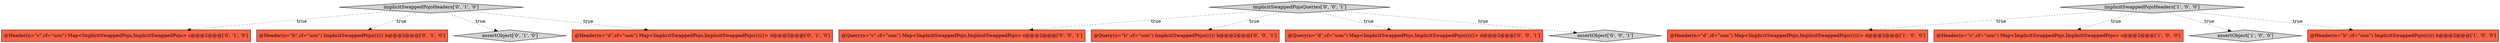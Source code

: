 digraph {
9 [style = filled, label = "@Header(n=\"c\",cf=\"uon\") Map<ImplicitSwappedPojo,ImplicitSwappedPojo> c@@@2@@@['0', '1', '0']", fillcolor = tomato, shape = box image = "AAA0AAABBB2BBB"];
10 [style = filled, label = "implicitSwappedPojoQueries['0', '0', '1']", fillcolor = lightgray, shape = diamond image = "AAA0AAABBB3BBB"];
11 [style = filled, label = "@Query(n=\"c\",cf=\"uon\") Map<ImplicitSwappedPojo,ImplicitSwappedPojo> c@@@2@@@['0', '0', '1']", fillcolor = tomato, shape = box image = "AAA0AAABBB3BBB"];
2 [style = filled, label = "@Header(n=\"d\",cf=\"uon\") Map<ImplicitSwappedPojo,ImplicitSwappedPojo((((((> d@@@2@@@['1', '0', '0']", fillcolor = tomato, shape = box image = "AAA0AAABBB1BBB"];
7 [style = filled, label = "@Header(n=\"b\",cf=\"uon\") ImplicitSwappedPojo(((((( b@@@2@@@['0', '1', '0']", fillcolor = tomato, shape = box image = "AAA0AAABBB2BBB"];
4 [style = filled, label = "implicitSwappedPojoHeaders['1', '0', '0']", fillcolor = lightgray, shape = diamond image = "AAA0AAABBB1BBB"];
6 [style = filled, label = "assertObject['0', '1', '0']", fillcolor = lightgray, shape = diamond image = "AAA0AAABBB2BBB"];
5 [style = filled, label = "@Header(n=\"d\",cf=\"uon\") Map<ImplicitSwappedPojo,ImplicitSwappedPojo((((((> d@@@2@@@['0', '1', '0']", fillcolor = tomato, shape = box image = "AAA0AAABBB2BBB"];
12 [style = filled, label = "@Query(n=\"b\",cf=\"uon\") ImplicitSwappedPojo(((((( b@@@2@@@['0', '0', '1']", fillcolor = tomato, shape = box image = "AAA0AAABBB3BBB"];
13 [style = filled, label = "@Query(n=\"d\",cf=\"uon\") Map<ImplicitSwappedPojo,ImplicitSwappedPojo((((((> d@@@2@@@['0', '0', '1']", fillcolor = tomato, shape = box image = "AAA0AAABBB3BBB"];
14 [style = filled, label = "assertObject['0', '0', '1']", fillcolor = lightgray, shape = diamond image = "AAA0AAABBB3BBB"];
3 [style = filled, label = "@Header(n=\"c\",cf=\"uon\") Map<ImplicitSwappedPojo,ImplicitSwappedPojo> c@@@2@@@['1', '0', '0']", fillcolor = tomato, shape = box image = "AAA0AAABBB1BBB"];
0 [style = filled, label = "assertObject['1', '0', '0']", fillcolor = lightgray, shape = diamond image = "AAA0AAABBB1BBB"];
1 [style = filled, label = "@Header(n=\"b\",cf=\"uon\") ImplicitSwappedPojo(((((( b@@@2@@@['1', '0', '0']", fillcolor = tomato, shape = box image = "AAA0AAABBB1BBB"];
8 [style = filled, label = "implicitSwappedPojoHeaders['0', '1', '0']", fillcolor = lightgray, shape = diamond image = "AAA0AAABBB2BBB"];
8->7 [style = dotted, label="true"];
10->12 [style = dotted, label="true"];
4->3 [style = dotted, label="true"];
8->9 [style = dotted, label="true"];
8->6 [style = dotted, label="true"];
10->13 [style = dotted, label="true"];
8->5 [style = dotted, label="true"];
4->1 [style = dotted, label="true"];
10->11 [style = dotted, label="true"];
4->2 [style = dotted, label="true"];
4->0 [style = dotted, label="true"];
10->14 [style = dotted, label="true"];
}
